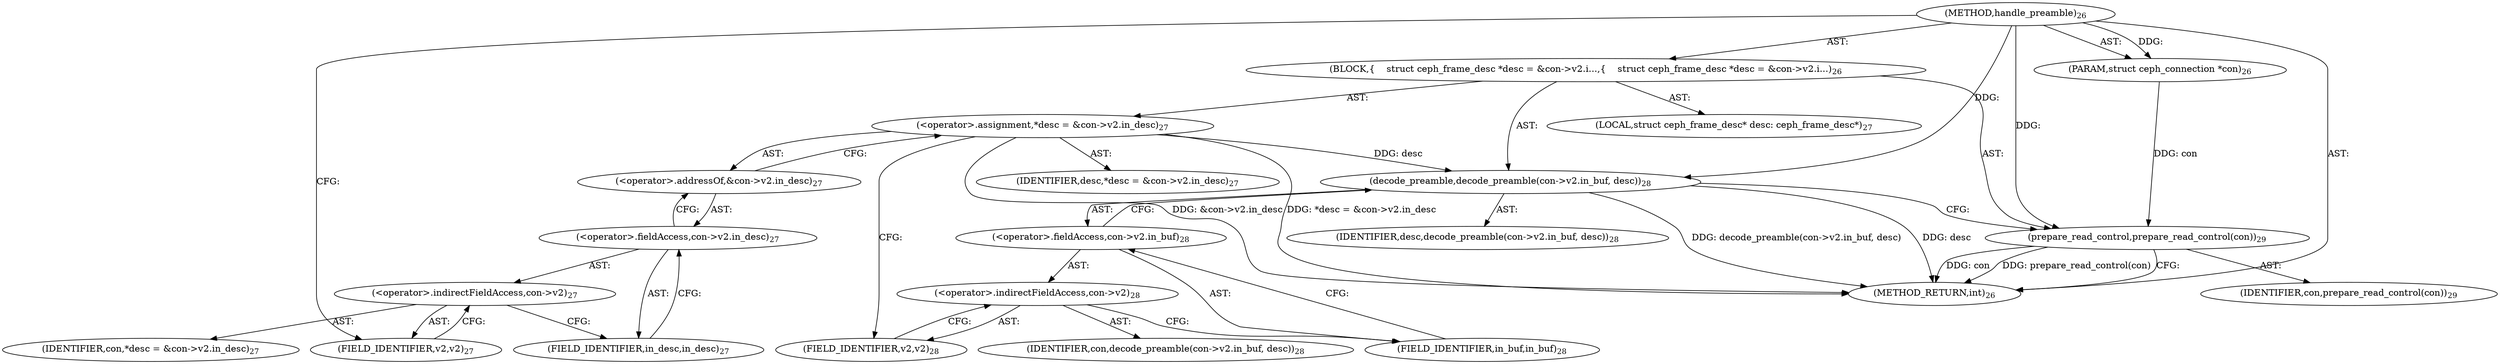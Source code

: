 digraph "handle_preamble" {  
"59" [label = <(METHOD,handle_preamble)<SUB>26</SUB>> ]
"60" [label = <(PARAM,struct ceph_connection *con)<SUB>26</SUB>> ]
"61" [label = <(BLOCK,{
    struct ceph_frame_desc *desc = &amp;con-&gt;v2.i...,{
    struct ceph_frame_desc *desc = &amp;con-&gt;v2.i...)<SUB>26</SUB>> ]
"62" [label = <(LOCAL,struct ceph_frame_desc* desc: ceph_frame_desc*)<SUB>27</SUB>> ]
"63" [label = <(&lt;operator&gt;.assignment,*desc = &amp;con-&gt;v2.in_desc)<SUB>27</SUB>> ]
"64" [label = <(IDENTIFIER,desc,*desc = &amp;con-&gt;v2.in_desc)<SUB>27</SUB>> ]
"65" [label = <(&lt;operator&gt;.addressOf,&amp;con-&gt;v2.in_desc)<SUB>27</SUB>> ]
"66" [label = <(&lt;operator&gt;.fieldAccess,con-&gt;v2.in_desc)<SUB>27</SUB>> ]
"67" [label = <(&lt;operator&gt;.indirectFieldAccess,con-&gt;v2)<SUB>27</SUB>> ]
"68" [label = <(IDENTIFIER,con,*desc = &amp;con-&gt;v2.in_desc)<SUB>27</SUB>> ]
"69" [label = <(FIELD_IDENTIFIER,v2,v2)<SUB>27</SUB>> ]
"70" [label = <(FIELD_IDENTIFIER,in_desc,in_desc)<SUB>27</SUB>> ]
"71" [label = <(decode_preamble,decode_preamble(con-&gt;v2.in_buf, desc))<SUB>28</SUB>> ]
"72" [label = <(&lt;operator&gt;.fieldAccess,con-&gt;v2.in_buf)<SUB>28</SUB>> ]
"73" [label = <(&lt;operator&gt;.indirectFieldAccess,con-&gt;v2)<SUB>28</SUB>> ]
"74" [label = <(IDENTIFIER,con,decode_preamble(con-&gt;v2.in_buf, desc))<SUB>28</SUB>> ]
"75" [label = <(FIELD_IDENTIFIER,v2,v2)<SUB>28</SUB>> ]
"76" [label = <(FIELD_IDENTIFIER,in_buf,in_buf)<SUB>28</SUB>> ]
"77" [label = <(IDENTIFIER,desc,decode_preamble(con-&gt;v2.in_buf, desc))<SUB>28</SUB>> ]
"78" [label = <(prepare_read_control,prepare_read_control(con))<SUB>29</SUB>> ]
"79" [label = <(IDENTIFIER,con,prepare_read_control(con))<SUB>29</SUB>> ]
"80" [label = <(METHOD_RETURN,int)<SUB>26</SUB>> ]
  "59" -> "60"  [ label = "AST: "] 
  "59" -> "61"  [ label = "AST: "] 
  "59" -> "80"  [ label = "AST: "] 
  "61" -> "62"  [ label = "AST: "] 
  "61" -> "63"  [ label = "AST: "] 
  "61" -> "71"  [ label = "AST: "] 
  "61" -> "78"  [ label = "AST: "] 
  "63" -> "64"  [ label = "AST: "] 
  "63" -> "65"  [ label = "AST: "] 
  "65" -> "66"  [ label = "AST: "] 
  "66" -> "67"  [ label = "AST: "] 
  "66" -> "70"  [ label = "AST: "] 
  "67" -> "68"  [ label = "AST: "] 
  "67" -> "69"  [ label = "AST: "] 
  "71" -> "72"  [ label = "AST: "] 
  "71" -> "77"  [ label = "AST: "] 
  "72" -> "73"  [ label = "AST: "] 
  "72" -> "76"  [ label = "AST: "] 
  "73" -> "74"  [ label = "AST: "] 
  "73" -> "75"  [ label = "AST: "] 
  "78" -> "79"  [ label = "AST: "] 
  "63" -> "75"  [ label = "CFG: "] 
  "71" -> "78"  [ label = "CFG: "] 
  "78" -> "80"  [ label = "CFG: "] 
  "65" -> "63"  [ label = "CFG: "] 
  "72" -> "71"  [ label = "CFG: "] 
  "66" -> "65"  [ label = "CFG: "] 
  "73" -> "76"  [ label = "CFG: "] 
  "76" -> "72"  [ label = "CFG: "] 
  "67" -> "70"  [ label = "CFG: "] 
  "70" -> "66"  [ label = "CFG: "] 
  "75" -> "73"  [ label = "CFG: "] 
  "69" -> "67"  [ label = "CFG: "] 
  "59" -> "69"  [ label = "CFG: "] 
  "63" -> "80"  [ label = "DDG: &amp;con-&gt;v2.in_desc"] 
  "63" -> "80"  [ label = "DDG: *desc = &amp;con-&gt;v2.in_desc"] 
  "71" -> "80"  [ label = "DDG: desc"] 
  "71" -> "80"  [ label = "DDG: decode_preamble(con-&gt;v2.in_buf, desc)"] 
  "78" -> "80"  [ label = "DDG: con"] 
  "78" -> "80"  [ label = "DDG: prepare_read_control(con)"] 
  "59" -> "60"  [ label = "DDG: "] 
  "63" -> "71"  [ label = "DDG: desc"] 
  "59" -> "71"  [ label = "DDG: "] 
  "60" -> "78"  [ label = "DDG: con"] 
  "59" -> "78"  [ label = "DDG: "] 
}
